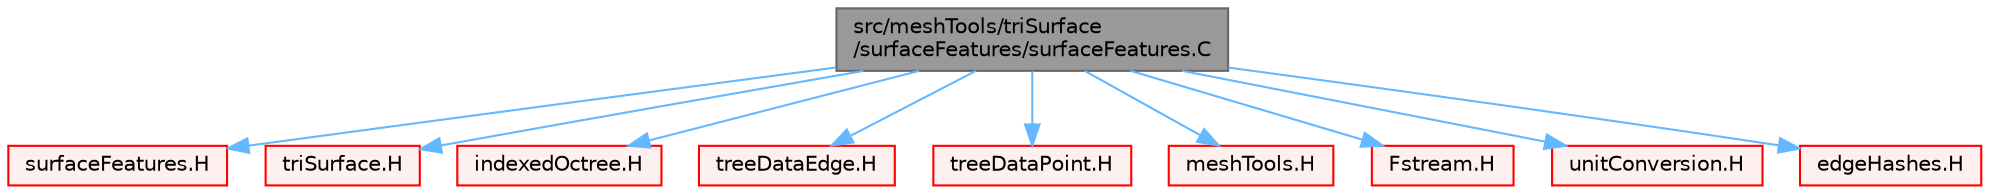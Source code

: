 digraph "src/meshTools/triSurface/surfaceFeatures/surfaceFeatures.C"
{
 // LATEX_PDF_SIZE
  bgcolor="transparent";
  edge [fontname=Helvetica,fontsize=10,labelfontname=Helvetica,labelfontsize=10];
  node [fontname=Helvetica,fontsize=10,shape=box,height=0.2,width=0.4];
  Node1 [id="Node000001",label="src/meshTools/triSurface\l/surfaceFeatures/surfaceFeatures.C",height=0.2,width=0.4,color="gray40", fillcolor="grey60", style="filled", fontcolor="black",tooltip=" "];
  Node1 -> Node2 [id="edge1_Node000001_Node000002",color="steelblue1",style="solid",tooltip=" "];
  Node2 [id="Node000002",label="surfaceFeatures.H",height=0.2,width=0.4,color="red", fillcolor="#FFF0F0", style="filled",URL="$surfaceFeatures_8H.html",tooltip=" "];
  Node1 -> Node209 [id="edge2_Node000001_Node000209",color="steelblue1",style="solid",tooltip=" "];
  Node209 [id="Node000209",label="triSurface.H",height=0.2,width=0.4,color="red", fillcolor="#FFF0F0", style="filled",URL="$triSurface_8H.html",tooltip=" "];
  Node1 -> Node252 [id="edge3_Node000001_Node000252",color="steelblue1",style="solid",tooltip=" "];
  Node252 [id="Node000252",label="indexedOctree.H",height=0.2,width=0.4,color="red", fillcolor="#FFF0F0", style="filled",URL="$indexedOctree_8H.html",tooltip=" "];
  Node1 -> Node255 [id="edge4_Node000001_Node000255",color="steelblue1",style="solid",tooltip=" "];
  Node255 [id="Node000255",label="treeDataEdge.H",height=0.2,width=0.4,color="red", fillcolor="#FFF0F0", style="filled",URL="$treeDataEdge_8H.html",tooltip=" "];
  Node1 -> Node257 [id="edge5_Node000001_Node000257",color="steelblue1",style="solid",tooltip=" "];
  Node257 [id="Node000257",label="treeDataPoint.H",height=0.2,width=0.4,color="red", fillcolor="#FFF0F0", style="filled",URL="$treeDataPoint_8H.html",tooltip=" "];
  Node1 -> Node258 [id="edge6_Node000001_Node000258",color="steelblue1",style="solid",tooltip=" "];
  Node258 [id="Node000258",label="meshTools.H",height=0.2,width=0.4,color="red", fillcolor="#FFF0F0", style="filled",URL="$meshTools_8H.html",tooltip=" "];
  Node1 -> Node264 [id="edge7_Node000001_Node000264",color="steelblue1",style="solid",tooltip=" "];
  Node264 [id="Node000264",label="Fstream.H",height=0.2,width=0.4,color="red", fillcolor="#FFF0F0", style="filled",URL="$Fstream_8H.html",tooltip=" "];
  Node1 -> Node269 [id="edge8_Node000001_Node000269",color="steelblue1",style="solid",tooltip=" "];
  Node269 [id="Node000269",label="unitConversion.H",height=0.2,width=0.4,color="red", fillcolor="#FFF0F0", style="filled",URL="$unitConversion_8H.html",tooltip="Unit conversion functions."];
  Node1 -> Node270 [id="edge9_Node000001_Node000270",color="steelblue1",style="solid",tooltip=" "];
  Node270 [id="Node000270",label="edgeHashes.H",height=0.2,width=0.4,color="red", fillcolor="#FFF0F0", style="filled",URL="$edgeHashes_8H.html",tooltip=" "];
}
